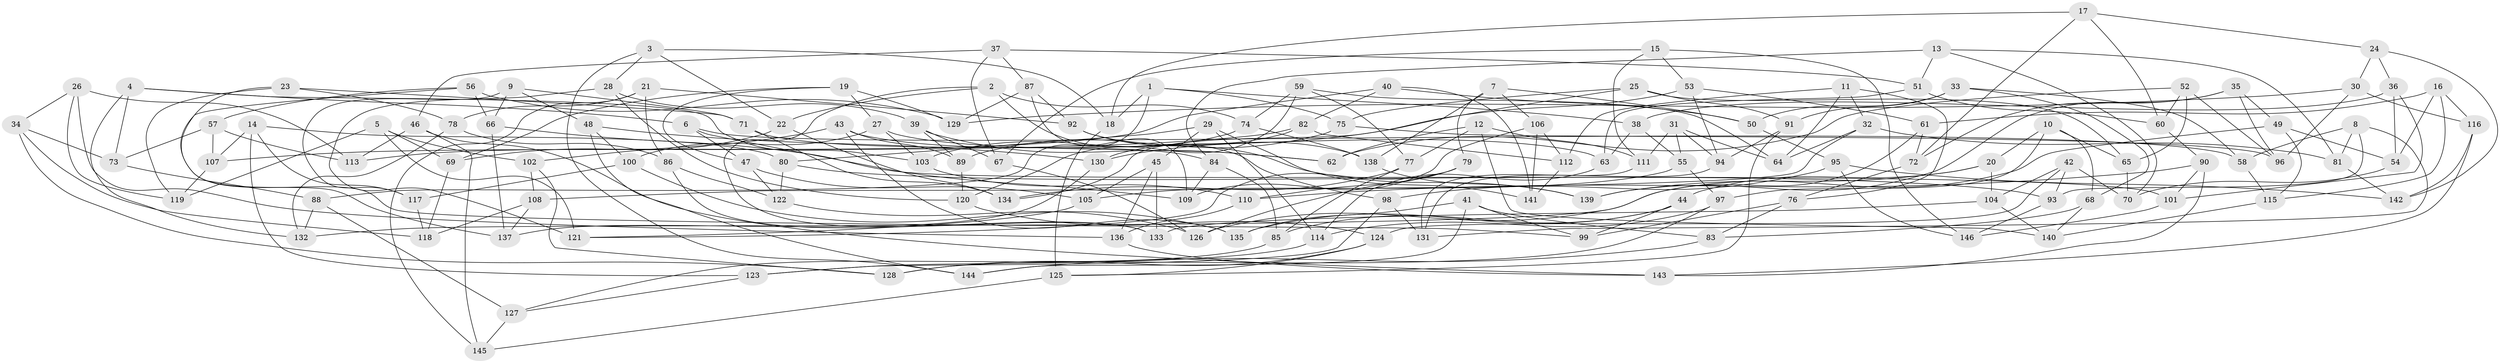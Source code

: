 // Generated by graph-tools (version 1.1) at 2025/58/03/09/25 04:58:55]
// undirected, 146 vertices, 292 edges
graph export_dot {
graph [start="1"]
  node [color=gray90,style=filled];
  1;
  2;
  3;
  4;
  5;
  6;
  7;
  8;
  9;
  10;
  11;
  12;
  13;
  14;
  15;
  16;
  17;
  18;
  19;
  20;
  21;
  22;
  23;
  24;
  25;
  26;
  27;
  28;
  29;
  30;
  31;
  32;
  33;
  34;
  35;
  36;
  37;
  38;
  39;
  40;
  41;
  42;
  43;
  44;
  45;
  46;
  47;
  48;
  49;
  50;
  51;
  52;
  53;
  54;
  55;
  56;
  57;
  58;
  59;
  60;
  61;
  62;
  63;
  64;
  65;
  66;
  67;
  68;
  69;
  70;
  71;
  72;
  73;
  74;
  75;
  76;
  77;
  78;
  79;
  80;
  81;
  82;
  83;
  84;
  85;
  86;
  87;
  88;
  89;
  90;
  91;
  92;
  93;
  94;
  95;
  96;
  97;
  98;
  99;
  100;
  101;
  102;
  103;
  104;
  105;
  106;
  107;
  108;
  109;
  110;
  111;
  112;
  113;
  114;
  115;
  116;
  117;
  118;
  119;
  120;
  121;
  122;
  123;
  124;
  125;
  126;
  127;
  128;
  129;
  130;
  131;
  132;
  133;
  134;
  135;
  136;
  137;
  138;
  139;
  140;
  141;
  142;
  143;
  144;
  145;
  146;
  1 -- 75;
  1 -- 18;
  1 -- 38;
  1 -- 88;
  2 -- 133;
  2 -- 22;
  2 -- 74;
  2 -- 98;
  3 -- 28;
  3 -- 144;
  3 -- 22;
  3 -- 18;
  4 -- 73;
  4 -- 132;
  4 -- 6;
  4 -- 103;
  5 -- 121;
  5 -- 119;
  5 -- 69;
  5 -- 102;
  6 -- 58;
  6 -- 47;
  6 -- 109;
  7 -- 138;
  7 -- 79;
  7 -- 106;
  7 -- 50;
  8 -- 81;
  8 -- 93;
  8 -- 58;
  8 -- 131;
  9 -- 66;
  9 -- 48;
  9 -- 71;
  9 -- 117;
  10 -- 20;
  10 -- 68;
  10 -- 65;
  10 -- 97;
  11 -- 76;
  11 -- 112;
  11 -- 32;
  11 -- 64;
  12 -- 111;
  12 -- 62;
  12 -- 140;
  12 -- 77;
  13 -- 51;
  13 -- 81;
  13 -- 70;
  13 -- 84;
  14 -- 80;
  14 -- 107;
  14 -- 117;
  14 -- 123;
  15 -- 53;
  15 -- 146;
  15 -- 67;
  15 -- 111;
  16 -- 116;
  16 -- 61;
  16 -- 115;
  16 -- 54;
  17 -- 60;
  17 -- 18;
  17 -- 24;
  17 -- 72;
  18 -- 125;
  19 -- 129;
  19 -- 27;
  19 -- 69;
  19 -- 47;
  20 -- 104;
  20 -- 139;
  20 -- 44;
  21 -- 78;
  21 -- 92;
  21 -- 86;
  21 -- 145;
  22 -- 69;
  22 -- 134;
  23 -- 99;
  23 -- 78;
  23 -- 71;
  23 -- 119;
  24 -- 36;
  24 -- 142;
  24 -- 30;
  25 -- 134;
  25 -- 91;
  25 -- 65;
  25 -- 75;
  26 -- 119;
  26 -- 34;
  26 -- 136;
  26 -- 113;
  27 -- 62;
  27 -- 100;
  27 -- 103;
  28 -- 120;
  28 -- 39;
  28 -- 121;
  29 -- 114;
  29 -- 45;
  29 -- 80;
  29 -- 141;
  30 -- 129;
  30 -- 96;
  30 -- 116;
  31 -- 64;
  31 -- 94;
  31 -- 111;
  31 -- 55;
  32 -- 81;
  32 -- 64;
  32 -- 108;
  33 -- 58;
  33 -- 91;
  33 -- 68;
  33 -- 50;
  34 -- 73;
  34 -- 118;
  34 -- 128;
  35 -- 96;
  35 -- 139;
  35 -- 72;
  35 -- 49;
  36 -- 101;
  36 -- 38;
  36 -- 54;
  37 -- 87;
  37 -- 67;
  37 -- 51;
  37 -- 46;
  38 -- 55;
  38 -- 63;
  39 -- 67;
  39 -- 89;
  39 -- 62;
  40 -- 141;
  40 -- 50;
  40 -- 82;
  40 -- 113;
  41 -- 83;
  41 -- 144;
  41 -- 99;
  41 -- 135;
  42 -- 104;
  42 -- 70;
  42 -- 93;
  42 -- 124;
  43 -- 63;
  43 -- 135;
  43 -- 89;
  43 -- 102;
  44 -- 85;
  44 -- 99;
  44 -- 135;
  45 -- 105;
  45 -- 133;
  45 -- 136;
  46 -- 145;
  46 -- 113;
  46 -- 143;
  47 -- 105;
  47 -- 122;
  48 -- 100;
  48 -- 144;
  48 -- 130;
  49 -- 132;
  49 -- 54;
  49 -- 115;
  50 -- 95;
  51 -- 60;
  51 -- 63;
  52 -- 65;
  52 -- 62;
  52 -- 60;
  52 -- 96;
  53 -- 61;
  53 -- 130;
  53 -- 94;
  54 -- 70;
  55 -- 105;
  55 -- 97;
  56 -- 129;
  56 -- 66;
  56 -- 57;
  56 -- 137;
  57 -- 73;
  57 -- 107;
  57 -- 113;
  58 -- 115;
  59 -- 120;
  59 -- 64;
  59 -- 74;
  59 -- 77;
  60 -- 90;
  61 -- 126;
  61 -- 72;
  63 -- 114;
  65 -- 70;
  66 -- 101;
  66 -- 137;
  67 -- 126;
  68 -- 83;
  68 -- 140;
  69 -- 118;
  71 -- 84;
  71 -- 134;
  72 -- 76;
  73 -- 88;
  74 -- 103;
  74 -- 138;
  75 -- 89;
  75 -- 96;
  76 -- 99;
  76 -- 83;
  77 -- 85;
  77 -- 134;
  78 -- 132;
  78 -- 86;
  79 -- 121;
  79 -- 126;
  79 -- 110;
  80 -- 122;
  80 -- 93;
  81 -- 142;
  82 -- 130;
  82 -- 107;
  82 -- 112;
  83 -- 144;
  84 -- 109;
  84 -- 85;
  85 -- 127;
  86 -- 122;
  86 -- 133;
  87 -- 109;
  87 -- 92;
  87 -- 129;
  88 -- 132;
  88 -- 127;
  89 -- 120;
  90 -- 101;
  90 -- 110;
  90 -- 143;
  91 -- 125;
  91 -- 94;
  92 -- 138;
  92 -- 139;
  93 -- 146;
  94 -- 131;
  95 -- 98;
  95 -- 142;
  95 -- 146;
  97 -- 128;
  97 -- 114;
  98 -- 123;
  98 -- 131;
  100 -- 135;
  100 -- 117;
  101 -- 146;
  102 -- 108;
  102 -- 128;
  103 -- 110;
  104 -- 140;
  104 -- 133;
  105 -- 121;
  106 -- 112;
  106 -- 141;
  106 -- 109;
  107 -- 119;
  108 -- 118;
  108 -- 137;
  110 -- 136;
  111 -- 131;
  112 -- 141;
  114 -- 123;
  115 -- 140;
  116 -- 143;
  116 -- 142;
  117 -- 118;
  120 -- 124;
  122 -- 126;
  123 -- 127;
  124 -- 125;
  124 -- 128;
  125 -- 145;
  127 -- 145;
  130 -- 137;
  136 -- 143;
  138 -- 139;
}
